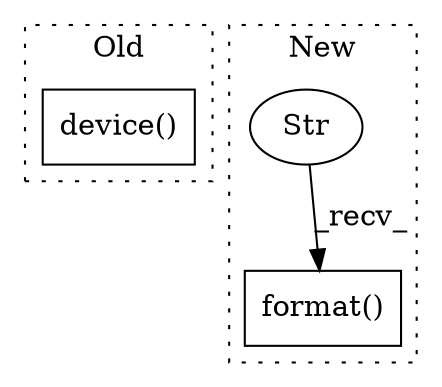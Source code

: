 digraph G {
subgraph cluster0 {
1 [label="device()" a="75" s="3179,3197" l="13,1" shape="box"];
label = "Old";
style="dotted";
}
subgraph cluster1 {
2 [label="format()" a="75" s="2993,3023" l="13,1" shape="box"];
3 [label="Str" a="66" s="2993" l="5" shape="ellipse"];
label = "New";
style="dotted";
}
3 -> 2 [label="_recv_"];
}